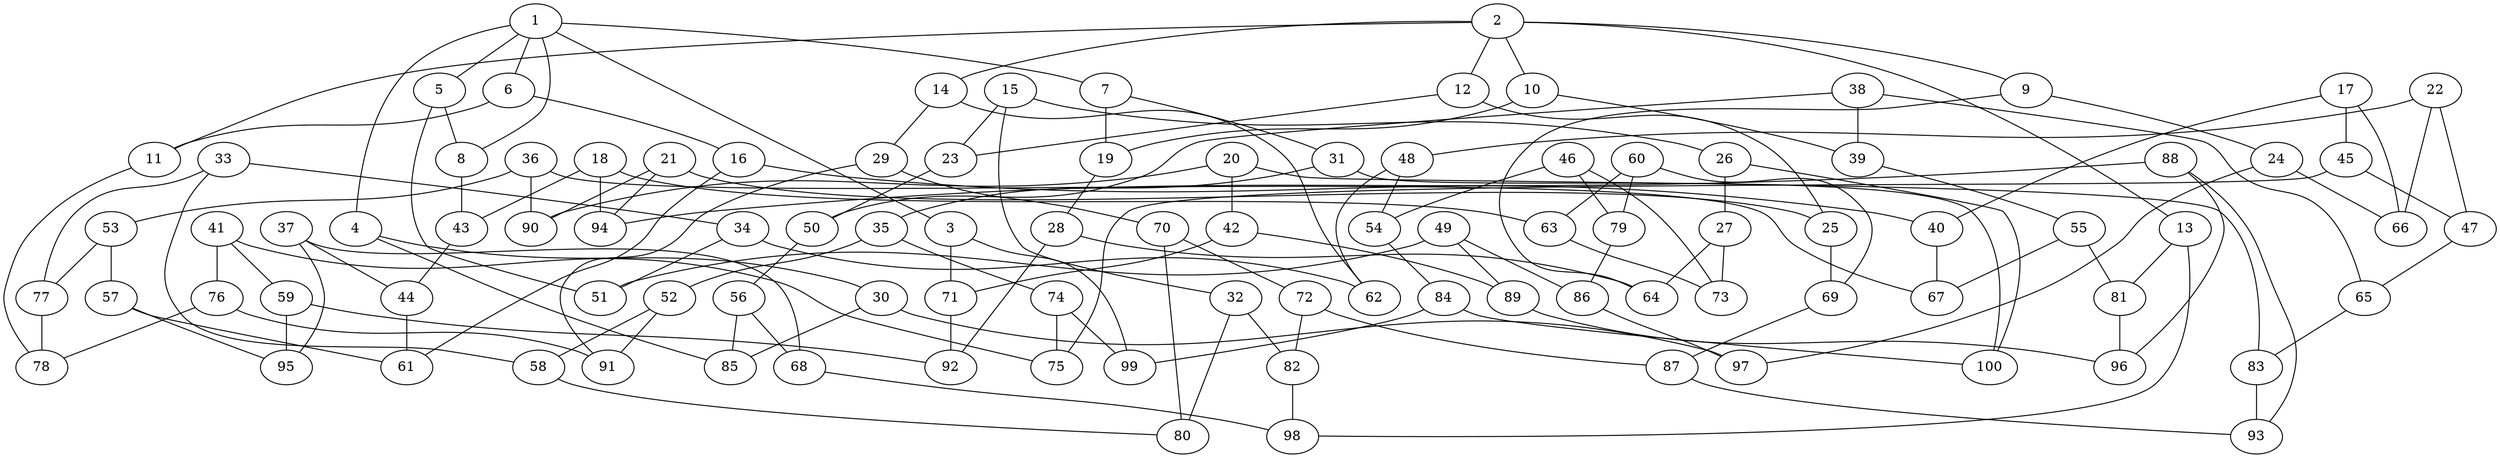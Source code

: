 graph G {
9 -- 24;
81 -- 96;
32 -- 80;
32 -- 82;
41 -- 59;
65 -- 83;
17 -- 40;
33 -- 58;
17 -- 45;
26 -- 27;
74 -- 75;
41 -- 75;
41 -- 76;
49 -- 86;
50 -- 56;
57 -- 95;
2 -- 9;
2 -- 10;
49 -- 89;
2 -- 11;
10 -- 19;
24 -- 97;
2 -- 12;
2 -- 13;
2 -- 14;
25 -- 69;
33 -- 77;
82 -- 98;
17 -- 66;
34 -- 51;
58 -- 80;
9 -- 64;
18 -- 43;
74 -- 99;
34 -- 62;
10 -- 39;
42 -- 71;
43 -- 44;
19 -- 28;
83 -- 93;
18 -- 63;
42 -- 89;
35 -- 52;
59 -- 92;
76 -- 78;
60 -- 63;
59 -- 95;
27 -- 64;
52 -- 58;
35 -- 74;
60 -- 69;
26 -- 100;
12 -- 23;
18 -- 94;
12 -- 25;
27 -- 73;
76 -- 91;
84 -- 99;
84 -- 100;
36 -- 53;
44 -- 61;
60 -- 79;
20 -- 42;
4 -- 30;
68 -- 98;
36 -- 67;
77 -- 78;
45 -- 47;
5 -- 8;
11 -- 78;
3 -- 71;
21 -- 25;
28 -- 64;
53 -- 57;
37 -- 44;
52 -- 91;
69 -- 87;
36 -- 90;
53 -- 77;
45 -- 75;
20 -- 83;
37 -- 68;
3 -- 99;
28 -- 92;
38 -- 39;
70 -- 72;
6 -- 11;
20 -- 90;
46 -- 54;
29 -- 70;
6 -- 16;
70 -- 80;
86 -- 97;
38 -- 50;
5 -- 51;
14 -- 29;
4 -- 85;
22 -- 47;
22 -- 48;
37 -- 95;
38 -- 65;
46 -- 73;
29 -- 91;
54 -- 84;
46 -- 79;
13 -- 81;
31 -- 35;
21 -- 90;
87 -- 93;
79 -- 86;
15 -- 23;
21 -- 94;
63 -- 73;
15 -- 26;
7 -- 19;
22 -- 66;
55 -- 67;
14 -- 62;
39 -- 55;
15 -- 32;
47 -- 65;
13 -- 98;
71 -- 92;
30 -- 85;
7 -- 31;
55 -- 81;
23 -- 50;
30 -- 97;
88 -- 93;
48 -- 54;
88 -- 94;
88 -- 96;
72 -- 82;
56 -- 68;
48 -- 62;
72 -- 87;
16 -- 40;
40 -- 67;
56 -- 85;
33 -- 34;
1 -- 3;
49 -- 51;
1 -- 4;
8 -- 43;
1 -- 5;
57 -- 61;
1 -- 6;
31 -- 100;
1 -- 7;
1 -- 8;
89 -- 96;
24 -- 66;
16 -- 61;
}
